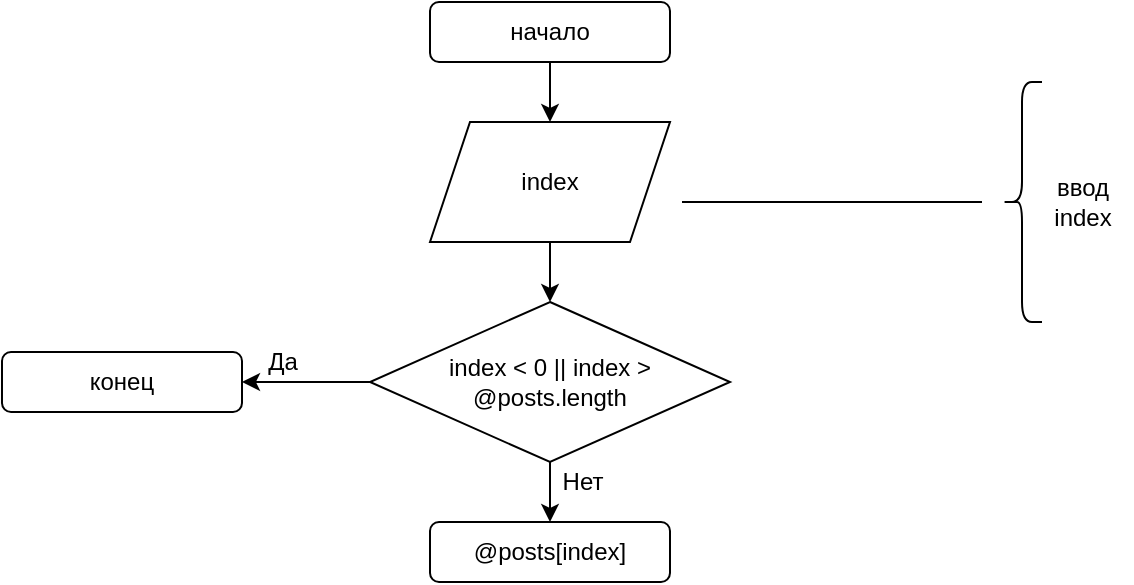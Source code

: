 <mxfile version="17.4.5" type="device"><diagram id="rwRs7JcNQH9Kyp4-HBa0" name="Page-1"><mxGraphModel dx="967" dy="793" grid="1" gridSize="10" guides="1" tooltips="1" connect="1" arrows="1" fold="1" page="1" pageScale="1" pageWidth="827" pageHeight="1169" math="0" shadow="0"><root><mxCell id="0"/><mxCell id="1" parent="0"/><mxCell id="6" value="" style="edgeStyle=orthogonalEdgeStyle;rounded=0;orthogonalLoop=1;jettySize=auto;html=1;" parent="1" source="2" edge="1"><mxGeometry relative="1" as="geometry"><mxPoint x="414" y="80" as="targetPoint"/></mxGeometry></mxCell><mxCell id="2" value="начало" style="rounded=1;whiteSpace=wrap;html=1;" parent="1" vertex="1"><mxGeometry x="354" y="20" width="120" height="30" as="geometry"/></mxCell><mxCell id="3" style="edgeStyle=orthogonalEdgeStyle;rounded=0;orthogonalLoop=1;jettySize=auto;html=1;exitX=0.5;exitY=1;exitDx=0;exitDy=0;" parent="1" source="2" target="2" edge="1"><mxGeometry relative="1" as="geometry"/></mxCell><mxCell id="TXV-0g677bj-gtJd8l0p-12" value="" style="edgeStyle=orthogonalEdgeStyle;rounded=0;orthogonalLoop=1;jettySize=auto;html=1;" edge="1" parent="1" source="TXV-0g677bj-gtJd8l0p-7" target="TXV-0g677bj-gtJd8l0p-11"><mxGeometry relative="1" as="geometry"/></mxCell><mxCell id="TXV-0g677bj-gtJd8l0p-7" value="index" style="shape=parallelogram;perimeter=parallelogramPerimeter;whiteSpace=wrap;html=1;fixedSize=1;" vertex="1" parent="1"><mxGeometry x="354" y="80" width="120" height="60" as="geometry"/></mxCell><mxCell id="TXV-0g677bj-gtJd8l0p-8" value="" style="shape=curlyBracket;whiteSpace=wrap;html=1;rounded=1;" vertex="1" parent="1"><mxGeometry x="640" y="60" width="20" height="120" as="geometry"/></mxCell><mxCell id="TXV-0g677bj-gtJd8l0p-9" value="&lt;div&gt;ввод&lt;/div&gt;&lt;div&gt;index&lt;br&gt;&lt;/div&gt;" style="text;html=1;align=center;verticalAlign=middle;resizable=0;points=[];autosize=1;strokeColor=none;fillColor=none;" vertex="1" parent="1"><mxGeometry x="655" y="105" width="50" height="30" as="geometry"/></mxCell><mxCell id="TXV-0g677bj-gtJd8l0p-10" value="" style="endArrow=none;html=1;rounded=0;" edge="1" parent="1"><mxGeometry width="50" height="50" relative="1" as="geometry"><mxPoint x="630" y="120" as="sourcePoint"/><mxPoint x="480" y="120" as="targetPoint"/></mxGeometry></mxCell><mxCell id="TXV-0g677bj-gtJd8l0p-14" value="" style="edgeStyle=orthogonalEdgeStyle;rounded=0;orthogonalLoop=1;jettySize=auto;html=1;" edge="1" parent="1" source="TXV-0g677bj-gtJd8l0p-11" target="TXV-0g677bj-gtJd8l0p-13"><mxGeometry relative="1" as="geometry"/></mxCell><mxCell id="TXV-0g677bj-gtJd8l0p-17" value="" style="edgeStyle=orthogonalEdgeStyle;rounded=0;orthogonalLoop=1;jettySize=auto;html=1;" edge="1" parent="1" source="TXV-0g677bj-gtJd8l0p-11" target="TXV-0g677bj-gtJd8l0p-16"><mxGeometry relative="1" as="geometry"/></mxCell><mxCell id="TXV-0g677bj-gtJd8l0p-11" value="index &amp;lt; 0 || index &amp;gt; @posts.length" style="rhombus;whiteSpace=wrap;html=1;" vertex="1" parent="1"><mxGeometry x="324" y="170" width="180" height="80" as="geometry"/></mxCell><mxCell id="TXV-0g677bj-gtJd8l0p-13" value="конец" style="rounded=1;whiteSpace=wrap;html=1;" vertex="1" parent="1"><mxGeometry x="140" y="195" width="120" height="30" as="geometry"/></mxCell><mxCell id="TXV-0g677bj-gtJd8l0p-15" value="Да" style="text;html=1;align=center;verticalAlign=middle;resizable=0;points=[];autosize=1;strokeColor=none;fillColor=none;" vertex="1" parent="1"><mxGeometry x="265" y="190" width="30" height="20" as="geometry"/></mxCell><mxCell id="TXV-0g677bj-gtJd8l0p-16" value="@posts[index]" style="rounded=1;whiteSpace=wrap;html=1;" vertex="1" parent="1"><mxGeometry x="354" y="280" width="120" height="30" as="geometry"/></mxCell><mxCell id="TXV-0g677bj-gtJd8l0p-18" value="Нет" style="text;html=1;align=center;verticalAlign=middle;resizable=0;points=[];autosize=1;strokeColor=none;fillColor=none;" vertex="1" parent="1"><mxGeometry x="410" y="250" width="40" height="20" as="geometry"/></mxCell></root></mxGraphModel></diagram></mxfile>